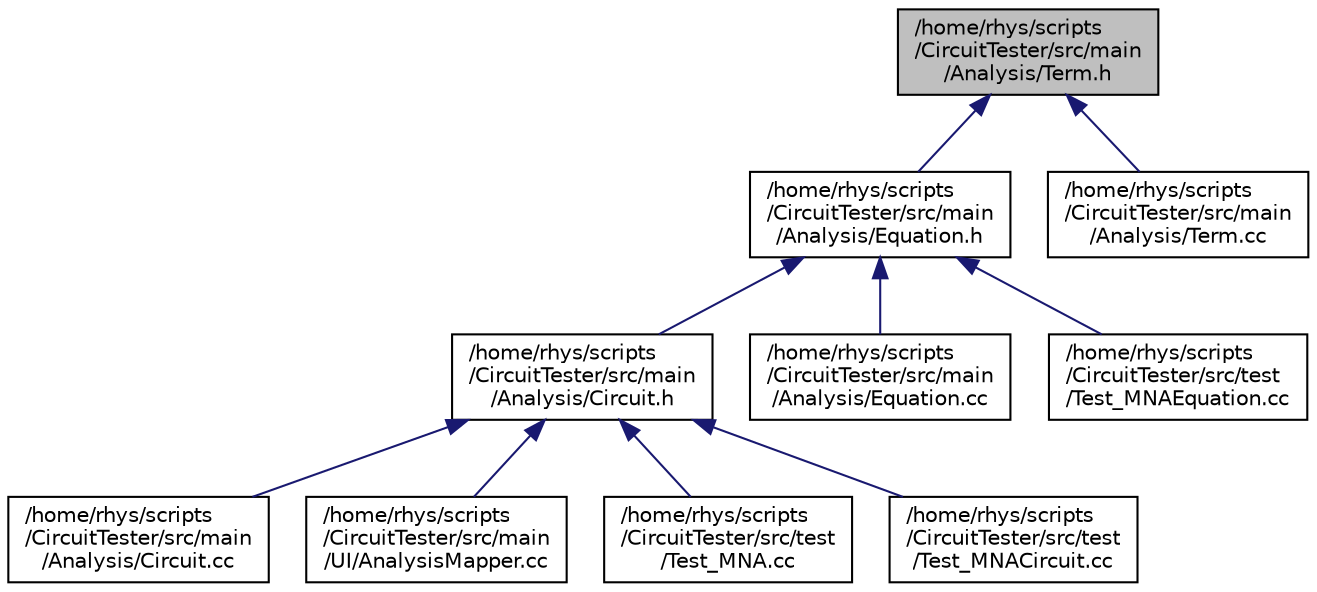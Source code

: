 digraph "/home/rhys/scripts/CircuitTester/src/main/Analysis/Term.h"
{
 // LATEX_PDF_SIZE
  edge [fontname="Helvetica",fontsize="10",labelfontname="Helvetica",labelfontsize="10"];
  node [fontname="Helvetica",fontsize="10",shape=record];
  Node1 [label="/home/rhys/scripts\l/CircuitTester/src/main\l/Analysis/Term.h",height=0.2,width=0.4,color="black", fillcolor="grey75", style="filled", fontcolor="black",tooltip=" "];
  Node1 -> Node2 [dir="back",color="midnightblue",fontsize="10",style="solid",fontname="Helvetica"];
  Node2 [label="/home/rhys/scripts\l/CircuitTester/src/main\l/Analysis/Equation.h",height=0.2,width=0.4,color="black", fillcolor="white", style="filled",URL="$Equation_8h.html",tooltip=" "];
  Node2 -> Node3 [dir="back",color="midnightblue",fontsize="10",style="solid",fontname="Helvetica"];
  Node3 [label="/home/rhys/scripts\l/CircuitTester/src/main\l/Analysis/Circuit.h",height=0.2,width=0.4,color="black", fillcolor="white", style="filled",URL="$Circuit_8h.html",tooltip=" "];
  Node3 -> Node4 [dir="back",color="midnightblue",fontsize="10",style="solid",fontname="Helvetica"];
  Node4 [label="/home/rhys/scripts\l/CircuitTester/src/main\l/Analysis/Circuit.cc",height=0.2,width=0.4,color="black", fillcolor="white", style="filled",URL="$Circuit_8cc.html",tooltip=" "];
  Node3 -> Node5 [dir="back",color="midnightblue",fontsize="10",style="solid",fontname="Helvetica"];
  Node5 [label="/home/rhys/scripts\l/CircuitTester/src/main\l/UI/AnalysisMapper.cc",height=0.2,width=0.4,color="black", fillcolor="white", style="filled",URL="$AnalysisMapper_8cc.html",tooltip=" "];
  Node3 -> Node6 [dir="back",color="midnightblue",fontsize="10",style="solid",fontname="Helvetica"];
  Node6 [label="/home/rhys/scripts\l/CircuitTester/src/test\l/Test_MNA.cc",height=0.2,width=0.4,color="black", fillcolor="white", style="filled",URL="$Test__MNA_8cc.html",tooltip=" "];
  Node3 -> Node7 [dir="back",color="midnightblue",fontsize="10",style="solid",fontname="Helvetica"];
  Node7 [label="/home/rhys/scripts\l/CircuitTester/src/test\l/Test_MNACircuit.cc",height=0.2,width=0.4,color="black", fillcolor="white", style="filled",URL="$Test__MNACircuit_8cc.html",tooltip=" "];
  Node2 -> Node8 [dir="back",color="midnightblue",fontsize="10",style="solid",fontname="Helvetica"];
  Node8 [label="/home/rhys/scripts\l/CircuitTester/src/main\l/Analysis/Equation.cc",height=0.2,width=0.4,color="black", fillcolor="white", style="filled",URL="$Equation_8cc.html",tooltip=" "];
  Node2 -> Node9 [dir="back",color="midnightblue",fontsize="10",style="solid",fontname="Helvetica"];
  Node9 [label="/home/rhys/scripts\l/CircuitTester/src/test\l/Test_MNAEquation.cc",height=0.2,width=0.4,color="black", fillcolor="white", style="filled",URL="$Test__MNAEquation_8cc.html",tooltip=" "];
  Node1 -> Node10 [dir="back",color="midnightblue",fontsize="10",style="solid",fontname="Helvetica"];
  Node10 [label="/home/rhys/scripts\l/CircuitTester/src/main\l/Analysis/Term.cc",height=0.2,width=0.4,color="black", fillcolor="white", style="filled",URL="$Term_8cc.html",tooltip=" "];
}
